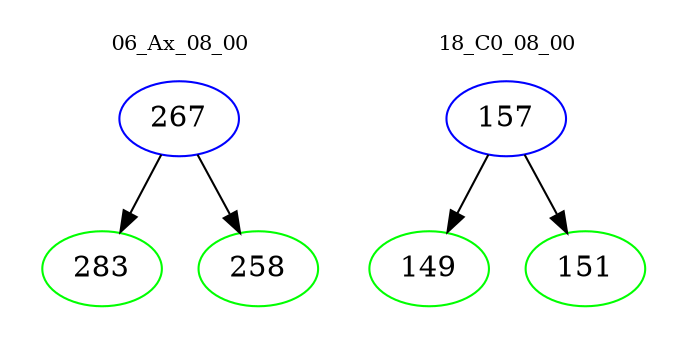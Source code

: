 digraph{
subgraph cluster_0 {
color = white
label = "06_Ax_08_00";
fontsize=10;
T0_267 [label="267", color="blue"]
T0_267 -> T0_283 [color="black"]
T0_283 [label="283", color="green"]
T0_267 -> T0_258 [color="black"]
T0_258 [label="258", color="green"]
}
subgraph cluster_1 {
color = white
label = "18_C0_08_00";
fontsize=10;
T1_157 [label="157", color="blue"]
T1_157 -> T1_149 [color="black"]
T1_149 [label="149", color="green"]
T1_157 -> T1_151 [color="black"]
T1_151 [label="151", color="green"]
}
}
